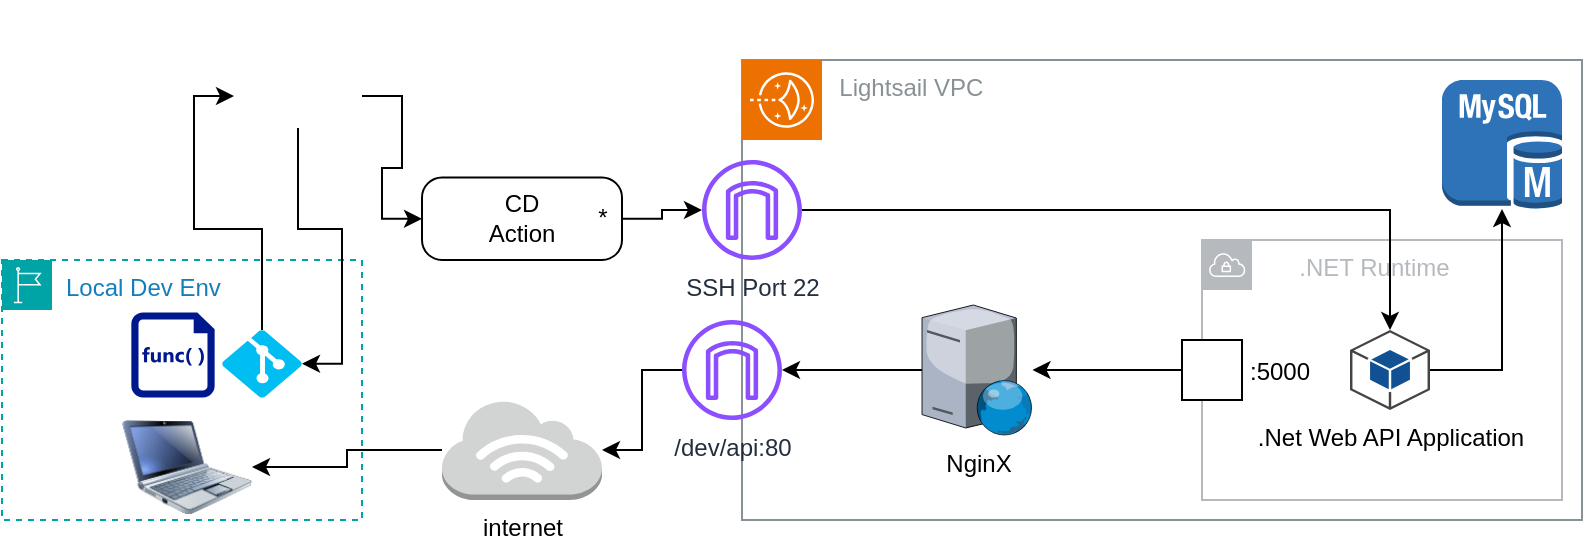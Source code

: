<mxfile version="25.0.3">
  <diagram name="페이지-1" id="ADy0dJqcoXJl75VDZ6XW">
    <mxGraphModel dx="946" dy="557" grid="1" gridSize="10" guides="1" tooltips="1" connect="1" arrows="1" fold="1" page="1" pageScale="1" pageWidth="827" pageHeight="1169" math="0" shadow="0">
      <root>
        <mxCell id="0" />
        <mxCell id="1" parent="0" />
        <mxCell id="EZd2-sCSqK_4vxLXn1L7-1" value="" style="group;movable=1;resizable=1;rotatable=1;deletable=1;editable=1;locked=0;connectable=1;" vertex="1" connectable="0" parent="1">
          <mxGeometry x="370" y="410" width="420" height="230" as="geometry" />
        </mxCell>
        <mxCell id="EZd2-sCSqK_4vxLXn1L7-2" value="&amp;nbsp; &amp;nbsp; &amp;nbsp;Lightsail VPC" style="sketch=0;outlineConnect=0;gradientColor=none;html=1;whiteSpace=wrap;fontSize=12;fontStyle=0;shape=mxgraph.aws4.group;grIcon=mxgraph.aws4.group_vpc;strokeColor=#879196;fillColor=none;verticalAlign=top;align=left;spacingLeft=30;fontColor=#879196;dashed=0;movable=0;resizable=0;rotatable=0;deletable=0;editable=0;locked=1;connectable=0;" vertex="1" parent="EZd2-sCSqK_4vxLXn1L7-1">
          <mxGeometry width="420" height="230" as="geometry" />
        </mxCell>
        <mxCell id="EZd2-sCSqK_4vxLXn1L7-3" value="" style="sketch=0;points=[[0,0,0],[0.25,0,0],[0.5,0,0],[0.75,0,0],[1,0,0],[0,1,0],[0.25,1,0],[0.5,1,0],[0.75,1,0],[1,1,0],[0,0.25,0],[0,0.5,0],[0,0.75,0],[1,0.25,0],[1,0.5,0],[1,0.75,0]];outlineConnect=0;fontColor=#232F3E;fillColor=#ED7100;strokeColor=#ffffff;dashed=0;verticalLabelPosition=bottom;verticalAlign=top;align=center;html=1;fontSize=12;fontStyle=0;aspect=fixed;shape=mxgraph.aws4.resourceIcon;resIcon=mxgraph.aws4.lightsail;" vertex="1" parent="EZd2-sCSqK_4vxLXn1L7-1">
          <mxGeometry width="40" height="40" as="geometry" />
        </mxCell>
        <mxCell id="EZd2-sCSqK_4vxLXn1L7-4" value="/dev/api:80" style="sketch=0;outlineConnect=0;fontColor=#232F3E;gradientColor=none;fillColor=#8C4FFF;strokeColor=none;dashed=0;verticalLabelPosition=bottom;verticalAlign=top;align=center;html=1;fontSize=12;fontStyle=0;aspect=fixed;pointerEvents=1;shape=mxgraph.aws4.internet_gateway;" vertex="1" parent="EZd2-sCSqK_4vxLXn1L7-1">
          <mxGeometry x="-30" y="130" width="50" height="50" as="geometry" />
        </mxCell>
        <mxCell id="EZd2-sCSqK_4vxLXn1L7-5" value="NginX" style="verticalLabelPosition=bottom;sketch=0;aspect=fixed;html=1;verticalAlign=top;strokeColor=none;align=center;outlineConnect=0;shape=mxgraph.citrix.web_server;" vertex="1" parent="EZd2-sCSqK_4vxLXn1L7-1">
          <mxGeometry x="90" y="122.5" width="55.25" height="65" as="geometry" />
        </mxCell>
        <mxCell id="EZd2-sCSqK_4vxLXn1L7-6" style="edgeStyle=orthogonalEdgeStyle;rounded=0;orthogonalLoop=1;jettySize=auto;html=1;" edge="1" parent="EZd2-sCSqK_4vxLXn1L7-1" source="EZd2-sCSqK_4vxLXn1L7-5" target="EZd2-sCSqK_4vxLXn1L7-4">
          <mxGeometry relative="1" as="geometry" />
        </mxCell>
        <mxCell id="EZd2-sCSqK_4vxLXn1L7-7" value="" style="group" vertex="1" connectable="0" parent="EZd2-sCSqK_4vxLXn1L7-1">
          <mxGeometry x="220" y="90" width="190" height="130" as="geometry" />
        </mxCell>
        <mxCell id="EZd2-sCSqK_4vxLXn1L7-8" value="&amp;nbsp; &amp;nbsp; &amp;nbsp;.NET Runtime" style="sketch=0;outlineConnect=0;gradientColor=none;html=1;whiteSpace=wrap;fontSize=12;fontStyle=0;shape=mxgraph.aws4.group;grIcon=mxgraph.aws4.group_vpc;strokeColor=#B6BABF;fillColor=none;verticalAlign=top;align=left;spacingLeft=30;fontColor=#B6BABF;dashed=0;" vertex="1" parent="EZd2-sCSqK_4vxLXn1L7-7">
          <mxGeometry x="10" width="180" height="130" as="geometry" />
        </mxCell>
        <mxCell id="EZd2-sCSqK_4vxLXn1L7-9" value=".Net Web API Application" style="outlineConnect=0;dashed=0;verticalLabelPosition=bottom;verticalAlign=top;align=center;html=1;shape=mxgraph.aws3.android;fillColor=#115193;gradientColor=none;" vertex="1" parent="EZd2-sCSqK_4vxLXn1L7-7">
          <mxGeometry x="84" y="45" width="40" height="40" as="geometry" />
        </mxCell>
        <mxCell id="EZd2-sCSqK_4vxLXn1L7-10" value=":5000" style="fontStyle=0;labelPosition=right;verticalLabelPosition=middle;align=left;verticalAlign=middle;spacingLeft=2;" vertex="1" parent="EZd2-sCSqK_4vxLXn1L7-7">
          <mxGeometry y="50" width="30" height="30" as="geometry" />
        </mxCell>
        <mxCell id="EZd2-sCSqK_4vxLXn1L7-11" value="" style="outlineConnect=0;dashed=0;verticalLabelPosition=bottom;verticalAlign=top;align=center;html=1;shape=mxgraph.aws3.mysql_db_instance;fillColor=#2E73B8;gradientColor=none;" vertex="1" parent="EZd2-sCSqK_4vxLXn1L7-1">
          <mxGeometry x="350" y="10" width="60" height="64.5" as="geometry" />
        </mxCell>
        <mxCell id="EZd2-sCSqK_4vxLXn1L7-12" style="edgeStyle=orthogonalEdgeStyle;rounded=0;orthogonalLoop=1;jettySize=auto;html=1;" edge="1" parent="EZd2-sCSqK_4vxLXn1L7-1" source="EZd2-sCSqK_4vxLXn1L7-9" target="EZd2-sCSqK_4vxLXn1L7-11">
          <mxGeometry relative="1" as="geometry" />
        </mxCell>
        <mxCell id="EZd2-sCSqK_4vxLXn1L7-13" style="edgeStyle=orthogonalEdgeStyle;rounded=0;orthogonalLoop=1;jettySize=auto;html=1;" edge="1" parent="EZd2-sCSqK_4vxLXn1L7-1" source="EZd2-sCSqK_4vxLXn1L7-10" target="EZd2-sCSqK_4vxLXn1L7-5">
          <mxGeometry relative="1" as="geometry" />
        </mxCell>
        <mxCell id="EZd2-sCSqK_4vxLXn1L7-14" style="edgeStyle=orthogonalEdgeStyle;rounded=0;orthogonalLoop=1;jettySize=auto;html=1;" edge="1" parent="EZd2-sCSqK_4vxLXn1L7-1" source="EZd2-sCSqK_4vxLXn1L7-15" target="EZd2-sCSqK_4vxLXn1L7-9">
          <mxGeometry relative="1" as="geometry" />
        </mxCell>
        <mxCell id="EZd2-sCSqK_4vxLXn1L7-15" value="SSH Port 22" style="sketch=0;outlineConnect=0;fontColor=#232F3E;gradientColor=none;fillColor=#8C4FFF;strokeColor=none;dashed=0;verticalLabelPosition=bottom;verticalAlign=top;align=center;html=1;fontSize=12;fontStyle=0;aspect=fixed;pointerEvents=1;shape=mxgraph.aws4.internet_gateway;" vertex="1" parent="EZd2-sCSqK_4vxLXn1L7-1">
          <mxGeometry x="-20" y="50" width="50" height="50" as="geometry" />
        </mxCell>
        <mxCell id="EZd2-sCSqK_4vxLXn1L7-16" value="" style="image;html=1;image=img/lib/clip_art/computers/Netbook_128x128.png" vertex="1" parent="1">
          <mxGeometry x="60" y="580" width="65" height="67" as="geometry" />
        </mxCell>
        <mxCell id="EZd2-sCSqK_4vxLXn1L7-17" style="edgeStyle=orthogonalEdgeStyle;rounded=0;orthogonalLoop=1;jettySize=auto;html=1;entryX=0;entryY=0.75;entryDx=0;entryDy=0;exitX=0.5;exitY=0;exitDx=0;exitDy=0;exitPerimeter=0;" edge="1" parent="1" source="EZd2-sCSqK_4vxLXn1L7-23" target="EZd2-sCSqK_4vxLXn1L7-29">
          <mxGeometry relative="1" as="geometry" />
        </mxCell>
        <mxCell id="EZd2-sCSqK_4vxLXn1L7-18" style="edgeStyle=orthogonalEdgeStyle;rounded=0;orthogonalLoop=1;jettySize=auto;html=1;" edge="1" parent="1" source="EZd2-sCSqK_4vxLXn1L7-19" target="EZd2-sCSqK_4vxLXn1L7-16">
          <mxGeometry relative="1" as="geometry" />
        </mxCell>
        <mxCell id="EZd2-sCSqK_4vxLXn1L7-19" value="internet" style="outlineConnect=0;dashed=0;verticalLabelPosition=bottom;verticalAlign=top;align=center;html=1;shape=mxgraph.aws3.internet_3;fillColor=#D2D3D3;gradientColor=none;" vertex="1" parent="1">
          <mxGeometry x="220" y="580" width="80" height="50" as="geometry" />
        </mxCell>
        <mxCell id="EZd2-sCSqK_4vxLXn1L7-20" style="edgeStyle=orthogonalEdgeStyle;rounded=0;orthogonalLoop=1;jettySize=auto;html=1;" edge="1" parent="1" source="EZd2-sCSqK_4vxLXn1L7-4" target="EZd2-sCSqK_4vxLXn1L7-19">
          <mxGeometry relative="1" as="geometry" />
        </mxCell>
        <mxCell id="EZd2-sCSqK_4vxLXn1L7-21" value="Local Dev Env" style="points=[[0,0],[0.25,0],[0.5,0],[0.75,0],[1,0],[1,0.25],[1,0.5],[1,0.75],[1,1],[0.75,1],[0.5,1],[0.25,1],[0,1],[0,0.75],[0,0.5],[0,0.25]];outlineConnect=0;gradientColor=none;html=1;whiteSpace=wrap;fontSize=12;fontStyle=0;container=1;pointerEvents=0;collapsible=0;recursiveResize=0;shape=mxgraph.aws4.group;grIcon=mxgraph.aws4.group_region;strokeColor=#00A4A6;fillColor=none;verticalAlign=top;align=left;spacingLeft=30;fontColor=#147EBA;dashed=1;" vertex="1" parent="1">
          <mxGeometry y="510" width="180" height="130" as="geometry" />
        </mxCell>
        <mxCell id="EZd2-sCSqK_4vxLXn1L7-22" value="" style="sketch=0;aspect=fixed;pointerEvents=1;shadow=0;dashed=0;html=1;strokeColor=none;labelPosition=center;verticalLabelPosition=bottom;verticalAlign=top;align=center;fillColor=#00188D;shape=mxgraph.mscae.enterprise.code_file" vertex="1" parent="EZd2-sCSqK_4vxLXn1L7-21">
          <mxGeometry x="64.67" y="26.25" width="41.65" height="42.5" as="geometry" />
        </mxCell>
        <mxCell id="EZd2-sCSqK_4vxLXn1L7-23" value="" style="verticalLabelPosition=bottom;html=1;verticalAlign=top;align=center;strokeColor=none;fillColor=#00BEF2;shape=mxgraph.azure.git_repository;" vertex="1" parent="EZd2-sCSqK_4vxLXn1L7-21">
          <mxGeometry x="110" y="35" width="40" height="33.75" as="geometry" />
        </mxCell>
        <mxCell id="EZd2-sCSqK_4vxLXn1L7-24" value="" style="edgeStyle=orthogonalEdgeStyle;rounded=0;orthogonalLoop=1;jettySize=auto;html=1;entryX=0;entryY=0.5;entryDx=0;entryDy=0;entryPerimeter=0;exitX=1;exitY=0.75;exitDx=0;exitDy=0;" edge="1" parent="1" source="EZd2-sCSqK_4vxLXn1L7-29" target="EZd2-sCSqK_4vxLXn1L7-25">
          <mxGeometry relative="1" as="geometry">
            <mxPoint x="180" y="430" as="sourcePoint" />
            <mxPoint x="370" y="430" as="targetPoint" />
          </mxGeometry>
        </mxCell>
        <mxCell id="EZd2-sCSqK_4vxLXn1L7-25" value="CD&lt;br&gt;Action" style="html=1;dashed=0;rounded=1;absoluteArcSize=1;arcSize=20;verticalAlign=middle;align=center;whiteSpace=wrap;" vertex="1" parent="1">
          <mxGeometry x="210" y="468.75" width="100" height="41.25" as="geometry" />
        </mxCell>
        <mxCell id="EZd2-sCSqK_4vxLXn1L7-26" value="*" style="text;resizeWidth=0;resizeHeight=0;points=[];part=1;verticalAlign=middle;align=center;html=1;" vertex="1" parent="EZd2-sCSqK_4vxLXn1L7-25">
          <mxGeometry x="1" y="0.5" width="20" height="20" relative="1" as="geometry">
            <mxPoint x="-20" y="-10" as="offset" />
          </mxGeometry>
        </mxCell>
        <mxCell id="EZd2-sCSqK_4vxLXn1L7-27" style="edgeStyle=orthogonalEdgeStyle;rounded=0;orthogonalLoop=1;jettySize=auto;html=1;entryX=1;entryY=0.5;entryDx=0;entryDy=0;entryPerimeter=0;exitX=0.5;exitY=1;exitDx=0;exitDy=0;" edge="1" parent="1" source="EZd2-sCSqK_4vxLXn1L7-29" target="EZd2-sCSqK_4vxLXn1L7-23">
          <mxGeometry relative="1" as="geometry" />
        </mxCell>
        <mxCell id="EZd2-sCSqK_4vxLXn1L7-28" style="edgeStyle=orthogonalEdgeStyle;rounded=0;orthogonalLoop=1;jettySize=auto;html=1;" edge="1" parent="1" source="EZd2-sCSqK_4vxLXn1L7-26" target="EZd2-sCSqK_4vxLXn1L7-15">
          <mxGeometry relative="1" as="geometry" />
        </mxCell>
        <mxCell id="EZd2-sCSqK_4vxLXn1L7-29" value="" style="shape=image;html=1;verticalAlign=top;verticalLabelPosition=bottom;labelBackgroundColor=#ffffff;imageAspect=0;aspect=fixed;image=https://cdn1.iconfinder.com/data/icons/picons-social/57/github-128.png" vertex="1" parent="1">
          <mxGeometry x="116" y="380" width="64" height="64" as="geometry" />
        </mxCell>
      </root>
    </mxGraphModel>
  </diagram>
</mxfile>
